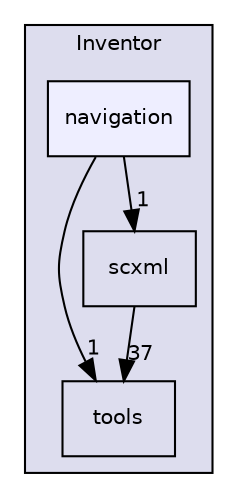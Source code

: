 digraph "include/Inventor/navigation" {
  compound=true
  node [ fontsize="10", fontname="Helvetica"];
  edge [ labelfontsize="10", labelfontname="Helvetica"];
  subgraph clusterdir_469ed70aca823fd8322768ad54869f94 {
    graph [ bgcolor="#ddddee", pencolor="black", label="Inventor" fontname="Helvetica", fontsize="10", URL="dir_469ed70aca823fd8322768ad54869f94.html"]
  dir_16fd29a9f2e6f29d20d173fde4d7c65d [shape=box label="tools" URL="dir_16fd29a9f2e6f29d20d173fde4d7c65d.html"];
  dir_84e211ae613fdecf27f952dfbaa17445 [shape=box label="scxml" URL="dir_84e211ae613fdecf27f952dfbaa17445.html"];
  dir_a89ef28f08798e47d2c637b449e545f6 [shape=box, label="navigation", style="filled", fillcolor="#eeeeff", pencolor="black", URL="dir_a89ef28f08798e47d2c637b449e545f6.html"];
  }
  dir_a89ef28f08798e47d2c637b449e545f6->dir_16fd29a9f2e6f29d20d173fde4d7c65d [headlabel="1", labeldistance=1.5 headhref="dir_000036_000043.html"];
  dir_a89ef28f08798e47d2c637b449e545f6->dir_84e211ae613fdecf27f952dfbaa17445 [headlabel="1", labeldistance=1.5 headhref="dir_000036_000040.html"];
  dir_84e211ae613fdecf27f952dfbaa17445->dir_16fd29a9f2e6f29d20d173fde4d7c65d [headlabel="37", labeldistance=1.5 headhref="dir_000040_000043.html"];
}
